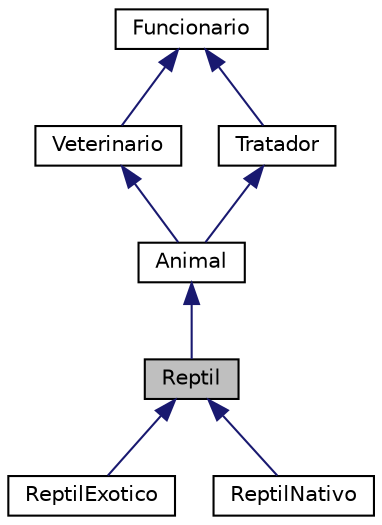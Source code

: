 digraph "Reptil"
{
  edge [fontname="Helvetica",fontsize="10",labelfontname="Helvetica",labelfontsize="10"];
  node [fontname="Helvetica",fontsize="10",shape=record];
  Node1 [label="Reptil",height=0.2,width=0.4,color="black", fillcolor="grey75", style="filled", fontcolor="black"];
  Node2 -> Node1 [dir="back",color="midnightblue",fontsize="10",style="solid"];
  Node2 [label="Animal",height=0.2,width=0.4,color="black", fillcolor="white", style="filled",URL="$classAnimal.html"];
  Node3 -> Node2 [dir="back",color="midnightblue",fontsize="10",style="solid"];
  Node3 [label="Veterinario",height=0.2,width=0.4,color="black", fillcolor="white", style="filled",URL="$classVeterinario.html",tooltip="Classe Derivada Veterinário que herda da classe Funcionário. "];
  Node4 -> Node3 [dir="back",color="midnightblue",fontsize="10",style="solid"];
  Node4 [label="Funcionario",height=0.2,width=0.4,color="black", fillcolor="white", style="filled",URL="$classFuncionario.html",tooltip="Classe base Abstrata Funcionário. "];
  Node5 -> Node2 [dir="back",color="midnightblue",fontsize="10",style="solid"];
  Node5 [label="Tratador",height=0.2,width=0.4,color="black", fillcolor="white", style="filled",URL="$classTratador.html",tooltip="Classe derivada Tratador que herda da classe Funcionario. "];
  Node4 -> Node5 [dir="back",color="midnightblue",fontsize="10",style="solid"];
  Node1 -> Node6 [dir="back",color="midnightblue",fontsize="10",style="solid"];
  Node6 [label="ReptilExotico",height=0.2,width=0.4,color="black", fillcolor="white", style="filled",URL="$classReptilExotico.html",tooltip="Classe derivada da classe Exotico e Classe Reptil. "];
  Node1 -> Node7 [dir="back",color="midnightblue",fontsize="10",style="solid"];
  Node7 [label="ReptilNativo",height=0.2,width=0.4,color="black", fillcolor="white", style="filled",URL="$classReptilNativo.html",tooltip="Classe Derivada da classe Nativo e da classe Reptil. "];
}
